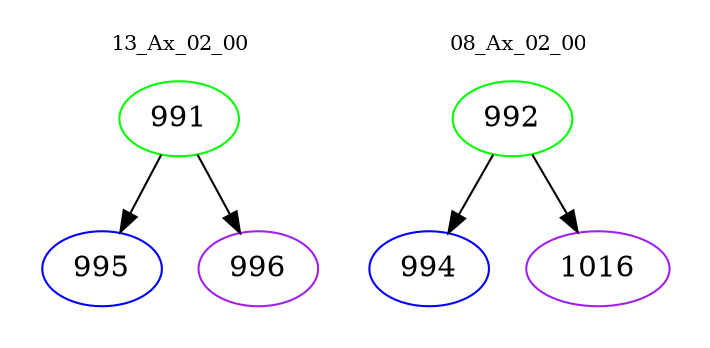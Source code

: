 digraph{
subgraph cluster_0 {
color = white
label = "13_Ax_02_00";
fontsize=10;
T0_991 [label="991", color="green"]
T0_991 -> T0_995 [color="black"]
T0_995 [label="995", color="blue"]
T0_991 -> T0_996 [color="black"]
T0_996 [label="996", color="purple"]
}
subgraph cluster_1 {
color = white
label = "08_Ax_02_00";
fontsize=10;
T1_992 [label="992", color="green"]
T1_992 -> T1_994 [color="black"]
T1_994 [label="994", color="blue"]
T1_992 -> T1_1016 [color="black"]
T1_1016 [label="1016", color="purple"]
}
}
